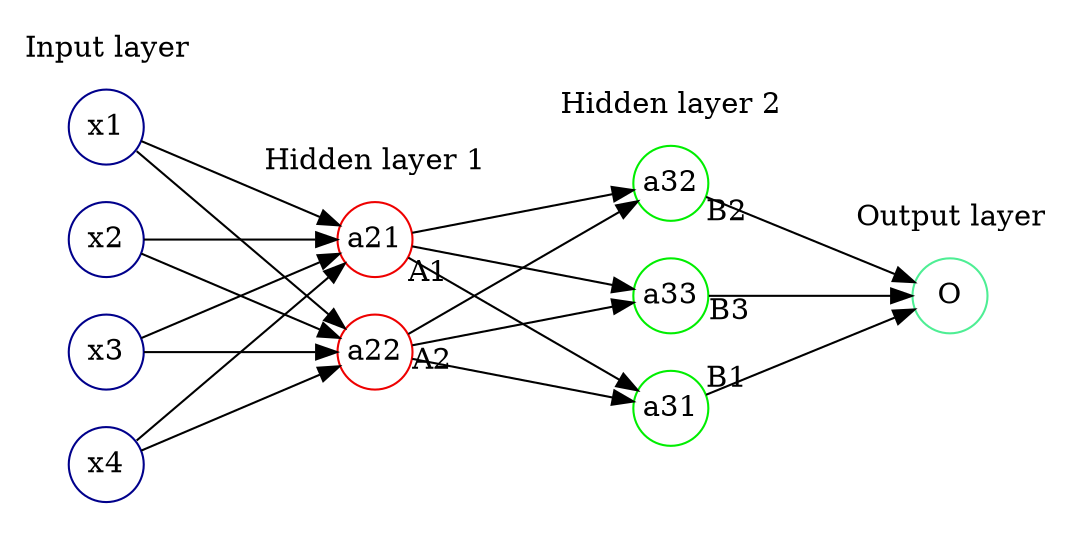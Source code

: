 digraph G {
    rankdir=LR
    splines=line
    
    
    
    node [fixedsize=true, shape=circle, style=solid]

    subgraph cluster_0 {
        color=white;
        node [color=blue4];
        x1 [label="x1"];
        x2 [label="x2"];
        x3 [label="x3"];
        x4 [label="x4"];
        label = "Input layer";
    }

    subgraph cluster_1 {
        color=white;
        node [color=red2];
        a21 [label="a21"];
        a22 [label="a22"];
        label = "Hidden layer 1";
    }

    subgraph cluster_2 {
        color=white;
        node [color=green2];
        a31 [label="a31"];
        a32 [label="a32"];
        a33 [label="a33"];
        label = "Hidden layer 2";
    }

    subgraph cluster_3 {
        color=white;
        node [color=seagreen2];
        O [label="O"];
        label="Output layer";
    }


    x1 -> a21 
    x2 -> a21 
    x3 -> a21 
    x4 -> a21 
    x1 -> a22 
    x2 -> a22 
    x3 -> a22 
    x4 -> a22 

    a21 -> a31 [taillabel="A1"];
    a22 -> a31 
    a21 -> a32 
    a22 -> a32 
    a21 -> a33 
    a22 -> a33 [taillabel="A2"];

    a31 -> O [taillabel="B1"];
    a32 -> O [taillabel="B2"];
    a33 -> O [taillabel="B3"];

}
